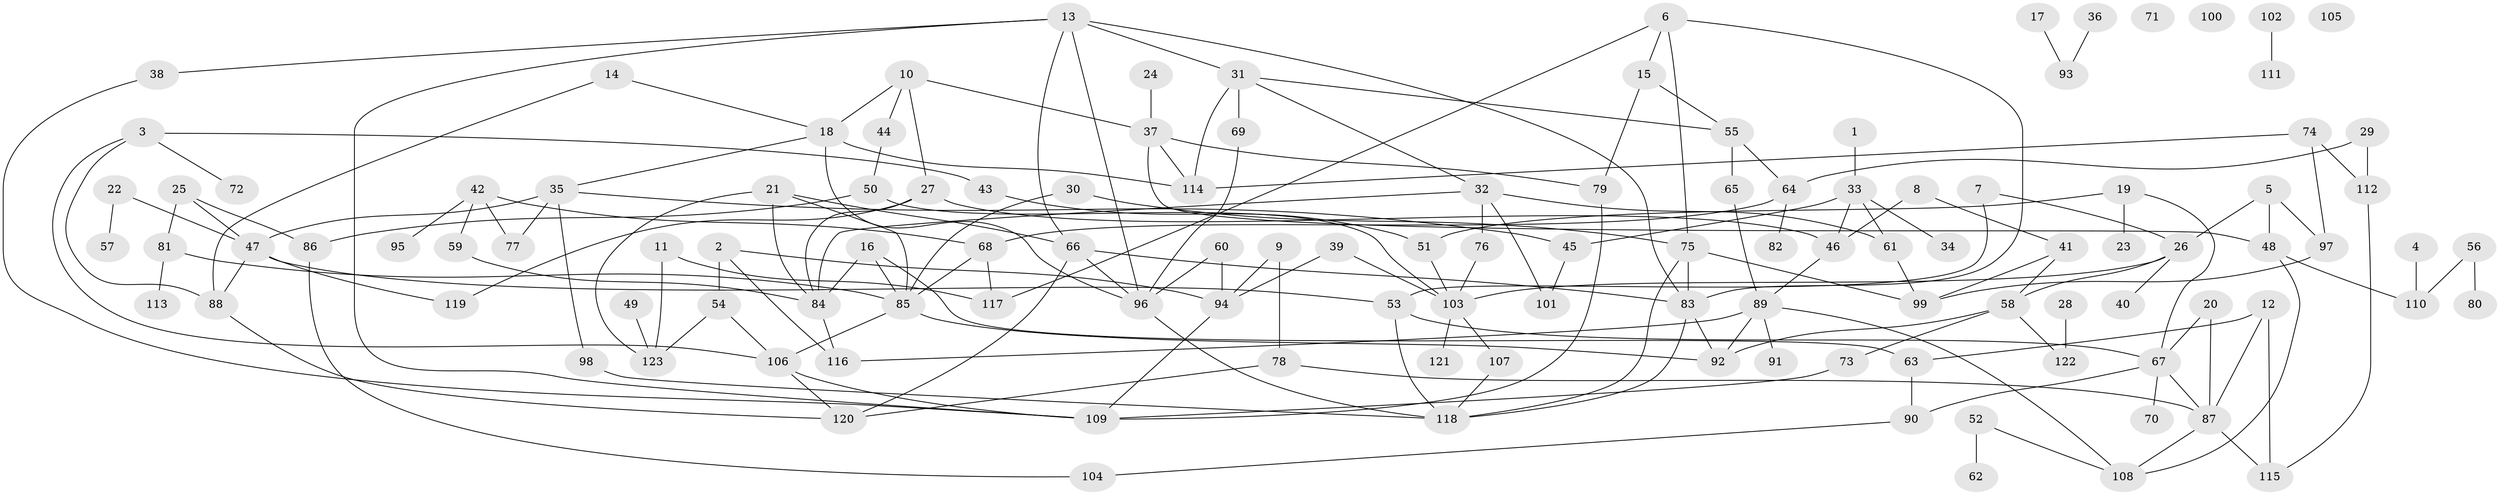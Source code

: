 // coarse degree distribution, {1: 0.23170731707317074, 3: 0.15853658536585366, 4: 0.13414634146341464, 2: 0.17073170731707318, 5: 0.07317073170731707, 9: 0.036585365853658534, 6: 0.06097560975609756, 10: 0.012195121951219513, 8: 0.04878048780487805, 7: 0.036585365853658534, 0: 0.036585365853658534}
// Generated by graph-tools (version 1.1) at 2025/23/03/03/25 07:23:26]
// undirected, 123 vertices, 184 edges
graph export_dot {
graph [start="1"]
  node [color=gray90,style=filled];
  1;
  2;
  3;
  4;
  5;
  6;
  7;
  8;
  9;
  10;
  11;
  12;
  13;
  14;
  15;
  16;
  17;
  18;
  19;
  20;
  21;
  22;
  23;
  24;
  25;
  26;
  27;
  28;
  29;
  30;
  31;
  32;
  33;
  34;
  35;
  36;
  37;
  38;
  39;
  40;
  41;
  42;
  43;
  44;
  45;
  46;
  47;
  48;
  49;
  50;
  51;
  52;
  53;
  54;
  55;
  56;
  57;
  58;
  59;
  60;
  61;
  62;
  63;
  64;
  65;
  66;
  67;
  68;
  69;
  70;
  71;
  72;
  73;
  74;
  75;
  76;
  77;
  78;
  79;
  80;
  81;
  82;
  83;
  84;
  85;
  86;
  87;
  88;
  89;
  90;
  91;
  92;
  93;
  94;
  95;
  96;
  97;
  98;
  99;
  100;
  101;
  102;
  103;
  104;
  105;
  106;
  107;
  108;
  109;
  110;
  111;
  112;
  113;
  114;
  115;
  116;
  117;
  118;
  119;
  120;
  121;
  122;
  123;
  1 -- 33;
  2 -- 54;
  2 -- 94;
  2 -- 116;
  3 -- 43;
  3 -- 72;
  3 -- 88;
  3 -- 106;
  4 -- 110;
  5 -- 26;
  5 -- 48;
  5 -- 97;
  6 -- 15;
  6 -- 75;
  6 -- 83;
  6 -- 117;
  7 -- 26;
  7 -- 53;
  8 -- 41;
  8 -- 46;
  9 -- 78;
  9 -- 94;
  10 -- 18;
  10 -- 27;
  10 -- 37;
  10 -- 44;
  11 -- 117;
  11 -- 123;
  12 -- 63;
  12 -- 87;
  12 -- 115;
  13 -- 31;
  13 -- 38;
  13 -- 66;
  13 -- 83;
  13 -- 96;
  13 -- 109;
  14 -- 18;
  14 -- 88;
  15 -- 55;
  15 -- 79;
  16 -- 63;
  16 -- 84;
  16 -- 85;
  17 -- 93;
  18 -- 35;
  18 -- 96;
  18 -- 114;
  19 -- 23;
  19 -- 51;
  19 -- 67;
  20 -- 67;
  20 -- 87;
  21 -- 66;
  21 -- 84;
  21 -- 85;
  21 -- 123;
  22 -- 47;
  22 -- 57;
  24 -- 37;
  25 -- 47;
  25 -- 81;
  25 -- 86;
  26 -- 40;
  26 -- 58;
  26 -- 103;
  27 -- 46;
  27 -- 84;
  27 -- 119;
  28 -- 122;
  29 -- 64;
  29 -- 112;
  30 -- 75;
  30 -- 85;
  31 -- 32;
  31 -- 55;
  31 -- 69;
  31 -- 114;
  32 -- 61;
  32 -- 76;
  32 -- 84;
  32 -- 101;
  33 -- 34;
  33 -- 45;
  33 -- 46;
  33 -- 61;
  35 -- 45;
  35 -- 47;
  35 -- 77;
  35 -- 98;
  36 -- 93;
  37 -- 48;
  37 -- 79;
  37 -- 114;
  38 -- 109;
  39 -- 94;
  39 -- 103;
  41 -- 58;
  41 -- 99;
  42 -- 59;
  42 -- 68;
  42 -- 77;
  42 -- 95;
  43 -- 51;
  44 -- 50;
  45 -- 101;
  46 -- 89;
  47 -- 53;
  47 -- 88;
  47 -- 119;
  48 -- 108;
  48 -- 110;
  49 -- 123;
  50 -- 86;
  50 -- 103;
  51 -- 103;
  52 -- 62;
  52 -- 108;
  53 -- 67;
  53 -- 118;
  54 -- 106;
  54 -- 123;
  55 -- 64;
  55 -- 65;
  56 -- 80;
  56 -- 110;
  58 -- 73;
  58 -- 92;
  58 -- 122;
  59 -- 84;
  60 -- 94;
  60 -- 96;
  61 -- 99;
  63 -- 90;
  64 -- 68;
  64 -- 82;
  65 -- 89;
  66 -- 83;
  66 -- 96;
  66 -- 120;
  67 -- 70;
  67 -- 87;
  67 -- 90;
  68 -- 85;
  68 -- 117;
  69 -- 96;
  73 -- 109;
  74 -- 97;
  74 -- 112;
  74 -- 114;
  75 -- 83;
  75 -- 99;
  75 -- 118;
  76 -- 103;
  78 -- 87;
  78 -- 120;
  79 -- 109;
  81 -- 85;
  81 -- 113;
  83 -- 92;
  83 -- 118;
  84 -- 116;
  85 -- 92;
  85 -- 106;
  86 -- 104;
  87 -- 108;
  87 -- 115;
  88 -- 120;
  89 -- 91;
  89 -- 92;
  89 -- 108;
  89 -- 116;
  90 -- 104;
  94 -- 109;
  96 -- 118;
  97 -- 99;
  98 -- 118;
  102 -- 111;
  103 -- 107;
  103 -- 121;
  106 -- 109;
  106 -- 120;
  107 -- 118;
  112 -- 115;
}
